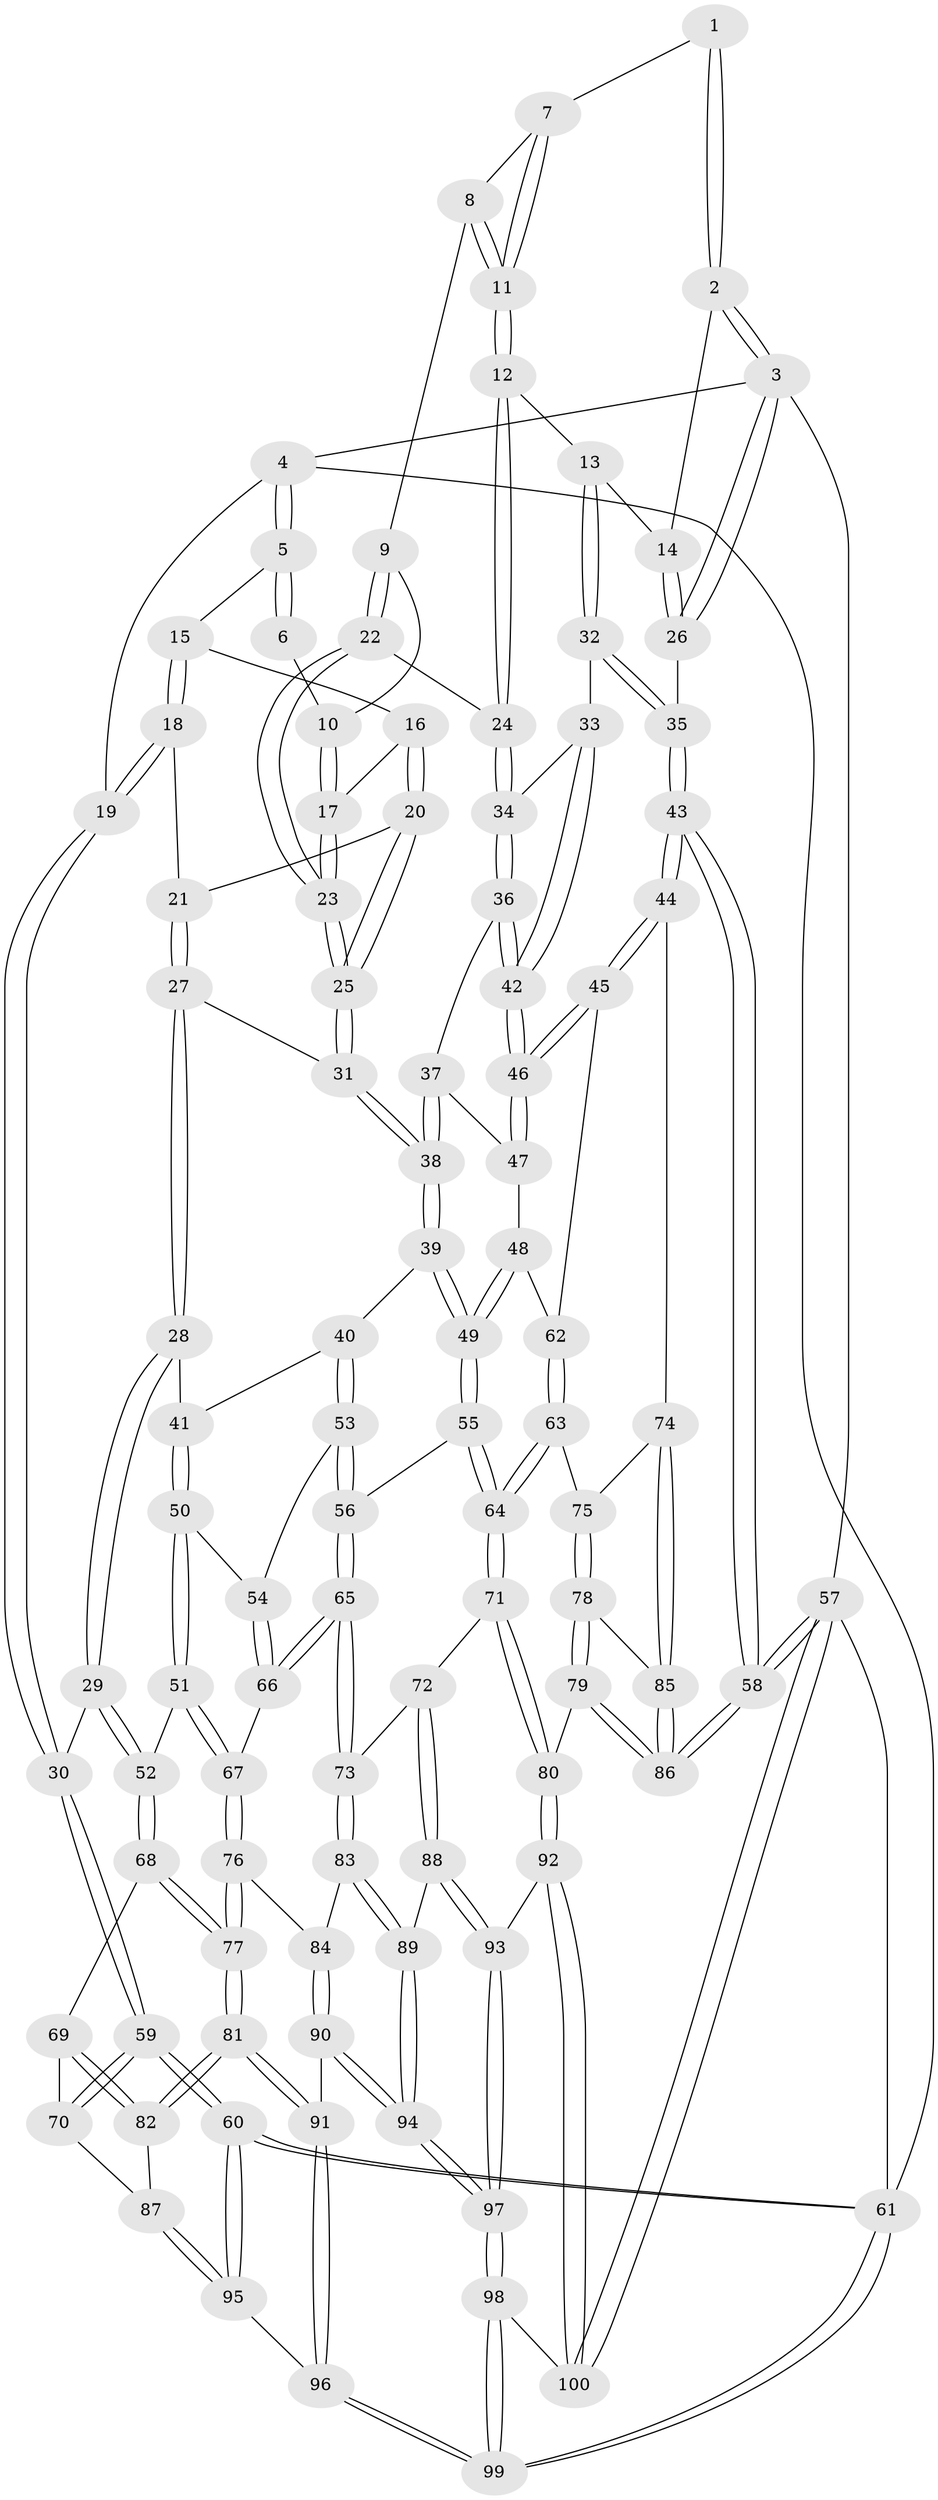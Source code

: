 // Generated by graph-tools (version 1.1) at 2025/11/02/27/25 16:11:51]
// undirected, 100 vertices, 247 edges
graph export_dot {
graph [start="1"]
  node [color=gray90,style=filled];
  1 [pos="+0.7332602467268244+0"];
  2 [pos="+1+0"];
  3 [pos="+1+0"];
  4 [pos="+0+0"];
  5 [pos="+0.2547904024929593+0"];
  6 [pos="+0.6078768618832997+0"];
  7 [pos="+0.7479024918790107+0"];
  8 [pos="+0.6940829377045609+0.06875396092758436"];
  9 [pos="+0.6462948811637342+0.07842306359077211"];
  10 [pos="+0.6056390739260991+0"];
  11 [pos="+0.7897239949118895+0.08305319661236107"];
  12 [pos="+0.8323469601405147+0.11680087296287435"];
  13 [pos="+0.8470774900135061+0.12039034411871256"];
  14 [pos="+0.8702527639382074+0.0986923657119743"];
  15 [pos="+0.2963755648706876+0"];
  16 [pos="+0.4112429470059298+0.03417808951266468"];
  17 [pos="+0.5126449334756751+0.09563788377271247"];
  18 [pos="+0.34406233900932687+0.16255393229584916"];
  19 [pos="+0+0.12246115104280032"];
  20 [pos="+0.37933276919397524+0.1424939192957002"];
  21 [pos="+0.35853501078562755+0.16522302479973247"];
  22 [pos="+0.5908247989736527+0.17095260080971753"];
  23 [pos="+0.5655127344456591+0.1746725856128592"];
  24 [pos="+0.6524815390744422+0.2047199100116653"];
  25 [pos="+0.5553911886607131+0.18533303287517297"];
  26 [pos="+1+0.24729555192902247"];
  27 [pos="+0.3772981076036372+0.21303293336364257"];
  28 [pos="+0.33400687059585893+0.37981600958892037"];
  29 [pos="+0+0.23417268970093313"];
  30 [pos="+0+0.2301688883476212"];
  31 [pos="+0.5445848675412118+0.20169049455103333"];
  32 [pos="+0.8626432121400448+0.19991200953448607"];
  33 [pos="+0.8500244076947819+0.24055464331907464"];
  34 [pos="+0.6717040231063651+0.23220272186273203"];
  35 [pos="+1+0.2641293839499583"];
  36 [pos="+0.6929260824976565+0.3097317758977789"];
  37 [pos="+0.5927539233561526+0.37606087066825744"];
  38 [pos="+0.4879711712942772+0.3736018800360575"];
  39 [pos="+0.45073040133762676+0.40782214792807564"];
  40 [pos="+0.4436118889090859+0.41079111313030153"];
  41 [pos="+0.35318573296009986+0.3945535473856676"];
  42 [pos="+0.8552029740359792+0.4380963361365141"];
  43 [pos="+1+0.48165035569855086"];
  44 [pos="+0.9210502737244821+0.49920560285083593"];
  45 [pos="+0.8697535081344842+0.4648708331796737"];
  46 [pos="+0.8553206613218283+0.4383697402640996"];
  47 [pos="+0.6082712454482373+0.3888269936175018"];
  48 [pos="+0.6848031523392807+0.5089751477027746"];
  49 [pos="+0.6340113420241485+0.5296145060024625"];
  50 [pos="+0.28605321667857114+0.55814875339032"];
  51 [pos="+0.2591406836388888+0.5955347348797201"];
  52 [pos="+0.16343589740914855+0.6012404339250541"];
  53 [pos="+0.4574780510545438+0.5388550530453533"];
  54 [pos="+0.4036636275194801+0.5915863265831427"];
  55 [pos="+0.6005202958897213+0.5984194125347433"];
  56 [pos="+0.4752485111041963+0.5630238427904795"];
  57 [pos="+1+1"];
  58 [pos="+1+1"];
  59 [pos="+0+0.6812750632320956"];
  60 [pos="+0+1"];
  61 [pos="+0+1"];
  62 [pos="+0.715096300249297+0.5062103552847836"];
  63 [pos="+0.6818312589268348+0.6625076123041836"];
  64 [pos="+0.6092560856291556+0.6769219062396776"];
  65 [pos="+0.48591234869402+0.6911668100458577"];
  66 [pos="+0.38658660207952245+0.6350135705773324"];
  67 [pos="+0.31963184268195804+0.6741784287656465"];
  68 [pos="+0.14772703784656335+0.6486811225448105"];
  69 [pos="+0.113643865133811+0.6775342332662692"];
  70 [pos="+0.01275487985864306+0.715542033149379"];
  71 [pos="+0.5789380145106584+0.7293489934323724"];
  72 [pos="+0.5605999765788439+0.7283273214917955"];
  73 [pos="+0.4920585658007299+0.7041653424030465"];
  74 [pos="+0.8789747013782011+0.5934880473174781"];
  75 [pos="+0.7377883182014341+0.6685638234831056"];
  76 [pos="+0.3245098604884697+0.7372517739625841"];
  77 [pos="+0.23056126021104908+0.7766236487173749"];
  78 [pos="+0.7327564772481006+0.7609642475194195"];
  79 [pos="+0.7049834045239112+0.8588559223666266"];
  80 [pos="+0.6656553540737873+0.8698467561570373"];
  81 [pos="+0.18199737672248958+0.8596299949332689"];
  82 [pos="+0.13806514326732927+0.8480952580112338"];
  83 [pos="+0.38228252421103714+0.7646934207867667"];
  84 [pos="+0.34706000212271304+0.7532029284757518"];
  85 [pos="+0.8763574777614848+0.6701644497362055"];
  86 [pos="+0.8893437510190673+0.8671700719075613"];
  87 [pos="+0.11103246249401713+0.8482575768973941"];
  88 [pos="+0.44716037522642255+0.8660453872034763"];
  89 [pos="+0.43080414050970606+0.8680279674752213"];
  90 [pos="+0.30761754673213393+0.8916421940976441"];
  91 [pos="+0.18645724652134774+0.8676058295504812"];
  92 [pos="+0.6442277101755766+0.9067545111256884"];
  93 [pos="+0.5655106090660994+0.9033291194763358"];
  94 [pos="+0.37945890911229535+0.9489500449580384"];
  95 [pos="+0+1"];
  96 [pos="+0.18645537962709313+0.9277694920131963"];
  97 [pos="+0.38296278571936043+1"];
  98 [pos="+0.3601407764832674+1"];
  99 [pos="+0.2127599313185102+1"];
  100 [pos="+0.6303228467170547+1"];
  1 -- 2;
  1 -- 2;
  1 -- 7;
  2 -- 3;
  2 -- 3;
  2 -- 14;
  3 -- 4;
  3 -- 26;
  3 -- 26;
  3 -- 57;
  4 -- 5;
  4 -- 5;
  4 -- 19;
  4 -- 61;
  5 -- 6;
  5 -- 6;
  5 -- 15;
  6 -- 10;
  7 -- 8;
  7 -- 11;
  7 -- 11;
  8 -- 9;
  8 -- 11;
  8 -- 11;
  9 -- 10;
  9 -- 22;
  9 -- 22;
  10 -- 17;
  10 -- 17;
  11 -- 12;
  11 -- 12;
  12 -- 13;
  12 -- 24;
  12 -- 24;
  13 -- 14;
  13 -- 32;
  13 -- 32;
  14 -- 26;
  14 -- 26;
  15 -- 16;
  15 -- 18;
  15 -- 18;
  16 -- 17;
  16 -- 20;
  16 -- 20;
  17 -- 23;
  17 -- 23;
  18 -- 19;
  18 -- 19;
  18 -- 21;
  19 -- 30;
  19 -- 30;
  20 -- 21;
  20 -- 25;
  20 -- 25;
  21 -- 27;
  21 -- 27;
  22 -- 23;
  22 -- 23;
  22 -- 24;
  23 -- 25;
  23 -- 25;
  24 -- 34;
  24 -- 34;
  25 -- 31;
  25 -- 31;
  26 -- 35;
  27 -- 28;
  27 -- 28;
  27 -- 31;
  28 -- 29;
  28 -- 29;
  28 -- 41;
  29 -- 30;
  29 -- 52;
  29 -- 52;
  30 -- 59;
  30 -- 59;
  31 -- 38;
  31 -- 38;
  32 -- 33;
  32 -- 35;
  32 -- 35;
  33 -- 34;
  33 -- 42;
  33 -- 42;
  34 -- 36;
  34 -- 36;
  35 -- 43;
  35 -- 43;
  36 -- 37;
  36 -- 42;
  36 -- 42;
  37 -- 38;
  37 -- 38;
  37 -- 47;
  38 -- 39;
  38 -- 39;
  39 -- 40;
  39 -- 49;
  39 -- 49;
  40 -- 41;
  40 -- 53;
  40 -- 53;
  41 -- 50;
  41 -- 50;
  42 -- 46;
  42 -- 46;
  43 -- 44;
  43 -- 44;
  43 -- 58;
  43 -- 58;
  44 -- 45;
  44 -- 45;
  44 -- 74;
  45 -- 46;
  45 -- 46;
  45 -- 62;
  46 -- 47;
  46 -- 47;
  47 -- 48;
  48 -- 49;
  48 -- 49;
  48 -- 62;
  49 -- 55;
  49 -- 55;
  50 -- 51;
  50 -- 51;
  50 -- 54;
  51 -- 52;
  51 -- 67;
  51 -- 67;
  52 -- 68;
  52 -- 68;
  53 -- 54;
  53 -- 56;
  53 -- 56;
  54 -- 66;
  54 -- 66;
  55 -- 56;
  55 -- 64;
  55 -- 64;
  56 -- 65;
  56 -- 65;
  57 -- 58;
  57 -- 58;
  57 -- 100;
  57 -- 100;
  57 -- 61;
  58 -- 86;
  58 -- 86;
  59 -- 60;
  59 -- 60;
  59 -- 70;
  59 -- 70;
  60 -- 61;
  60 -- 61;
  60 -- 95;
  60 -- 95;
  61 -- 99;
  61 -- 99;
  62 -- 63;
  62 -- 63;
  63 -- 64;
  63 -- 64;
  63 -- 75;
  64 -- 71;
  64 -- 71;
  65 -- 66;
  65 -- 66;
  65 -- 73;
  65 -- 73;
  66 -- 67;
  67 -- 76;
  67 -- 76;
  68 -- 69;
  68 -- 77;
  68 -- 77;
  69 -- 70;
  69 -- 82;
  69 -- 82;
  70 -- 87;
  71 -- 72;
  71 -- 80;
  71 -- 80;
  72 -- 73;
  72 -- 88;
  72 -- 88;
  73 -- 83;
  73 -- 83;
  74 -- 75;
  74 -- 85;
  74 -- 85;
  75 -- 78;
  75 -- 78;
  76 -- 77;
  76 -- 77;
  76 -- 84;
  77 -- 81;
  77 -- 81;
  78 -- 79;
  78 -- 79;
  78 -- 85;
  79 -- 80;
  79 -- 86;
  79 -- 86;
  80 -- 92;
  80 -- 92;
  81 -- 82;
  81 -- 82;
  81 -- 91;
  81 -- 91;
  82 -- 87;
  83 -- 84;
  83 -- 89;
  83 -- 89;
  84 -- 90;
  84 -- 90;
  85 -- 86;
  85 -- 86;
  87 -- 95;
  87 -- 95;
  88 -- 89;
  88 -- 93;
  88 -- 93;
  89 -- 94;
  89 -- 94;
  90 -- 91;
  90 -- 94;
  90 -- 94;
  91 -- 96;
  91 -- 96;
  92 -- 93;
  92 -- 100;
  92 -- 100;
  93 -- 97;
  93 -- 97;
  94 -- 97;
  94 -- 97;
  95 -- 96;
  96 -- 99;
  96 -- 99;
  97 -- 98;
  97 -- 98;
  98 -- 99;
  98 -- 99;
  98 -- 100;
}
